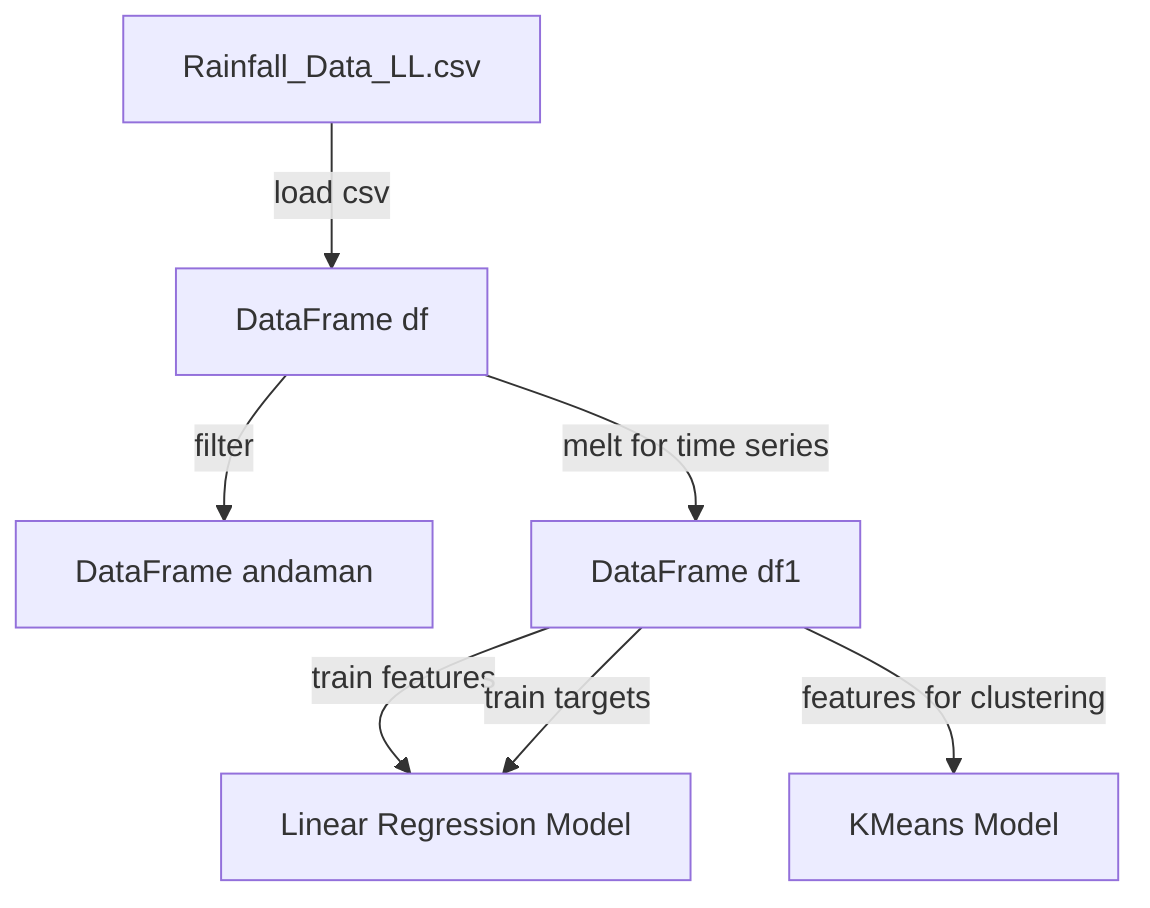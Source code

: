 flowchart TD
    %% Data Source Nodes
    Rainfall_Raw["Rainfall_Data_LL.csv"]
    %% Represents the CSV file containing rainfall data from 1901 to 2017 in India

    %% Data Variables
    df["DataFrame df"]
    %% Initial DataFrame containing the rainfall data
    andaman["DataFrame andaman"]
    %% DataFrame containing rainfall data specific to Andaman & Nicobar Islands
    df1["DataFrame df1"]
    %% Melted DataFrame for time series analysis of rainfall

    %% Machine Learning Models
    lr["Linear Regression Model"]
    %% Linear regression model for predicting rainfall
    kmeans["KMeans Model"]
    %% KMeans clustering model for clustering rainfall data

    %% Data Flow
    Rainfall_Raw -->|"load csv"| df
    %% Load raw data into DataFrame
    df -->|"filter"| andaman
    %% Filter data for Andaman & Nicobar Islands
    df -->|"melt for time series"| df1
    %% Melt DataFrame for time series analysis

    %% Linear Regression Model Flow
    df1 -->|"train features"| lr
    %% Input features for Linear Regression
    df1 -->|"train targets"| lr
    %% Target rainfall for Linear Regression

    %% KMeans Model Flow
    df1 -->|"features for clustering"| kmeans
    %% Features used for KMeans clustering